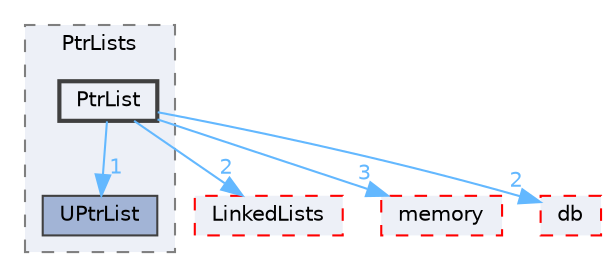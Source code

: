 digraph "src/OpenFOAM/containers/PtrLists/PtrList"
{
 // LATEX_PDF_SIZE
  bgcolor="transparent";
  edge [fontname=Helvetica,fontsize=10,labelfontname=Helvetica,labelfontsize=10];
  node [fontname=Helvetica,fontsize=10,shape=box,height=0.2,width=0.4];
  compound=true
  subgraph clusterdir_c1da495c294d17e72ea15f67e347e9c2 {
    graph [ bgcolor="#edf0f7", pencolor="grey50", label="PtrLists", fontname=Helvetica,fontsize=10 style="filled,dashed", URL="dir_c1da495c294d17e72ea15f67e347e9c2.html",tooltip=""]
  dir_18eb0497f0e38955567a6ad295778573 [label="UPtrList", fillcolor="#a2b4d6", color="grey25", style="filled", URL="dir_18eb0497f0e38955567a6ad295778573.html",tooltip=""];
  dir_478193d4edf732803e27b080a2e15cce [label="PtrList", fillcolor="#edf0f7", color="grey25", style="filled,bold", URL="dir_478193d4edf732803e27b080a2e15cce.html",tooltip=""];
  }
  dir_1ceeb2d59d8f320bd70a3a0eeca6c137 [label="LinkedLists", fillcolor="#edf0f7", color="red", style="filled,dashed", URL="dir_1ceeb2d59d8f320bd70a3a0eeca6c137.html",tooltip=""];
  dir_385a22dcc2f7120acb0f1a7a832b3b8d [label="memory", fillcolor="#edf0f7", color="red", style="filled,dashed", URL="dir_385a22dcc2f7120acb0f1a7a832b3b8d.html",tooltip=""];
  dir_63c634f7a7cfd679ac26c67fb30fc32f [label="db", fillcolor="#edf0f7", color="red", style="filled,dashed", URL="dir_63c634f7a7cfd679ac26c67fb30fc32f.html",tooltip=""];
  dir_478193d4edf732803e27b080a2e15cce->dir_18eb0497f0e38955567a6ad295778573 [headlabel="1", labeldistance=1.5 headhref="dir_003118_004235.html" href="dir_003118_004235.html" color="steelblue1" fontcolor="steelblue1"];
  dir_478193d4edf732803e27b080a2e15cce->dir_1ceeb2d59d8f320bd70a3a0eeca6c137 [headlabel="2", labeldistance=1.5 headhref="dir_003118_002218.html" href="dir_003118_002218.html" color="steelblue1" fontcolor="steelblue1"];
  dir_478193d4edf732803e27b080a2e15cce->dir_385a22dcc2f7120acb0f1a7a832b3b8d [headlabel="3", labeldistance=1.5 headhref="dir_003118_002352.html" href="dir_003118_002352.html" color="steelblue1" fontcolor="steelblue1"];
  dir_478193d4edf732803e27b080a2e15cce->dir_63c634f7a7cfd679ac26c67fb30fc32f [headlabel="2", labeldistance=1.5 headhref="dir_003118_000817.html" href="dir_003118_000817.html" color="steelblue1" fontcolor="steelblue1"];
}
